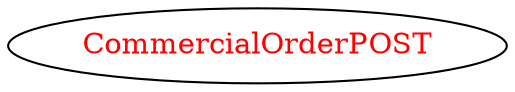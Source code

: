 digraph dependencyGraph {
 concentrate=true;
 ranksep="2.0";
 rankdir="LR"; 
 splines="ortho";
"CommercialOrderPOST" [fontcolor="red"];
}